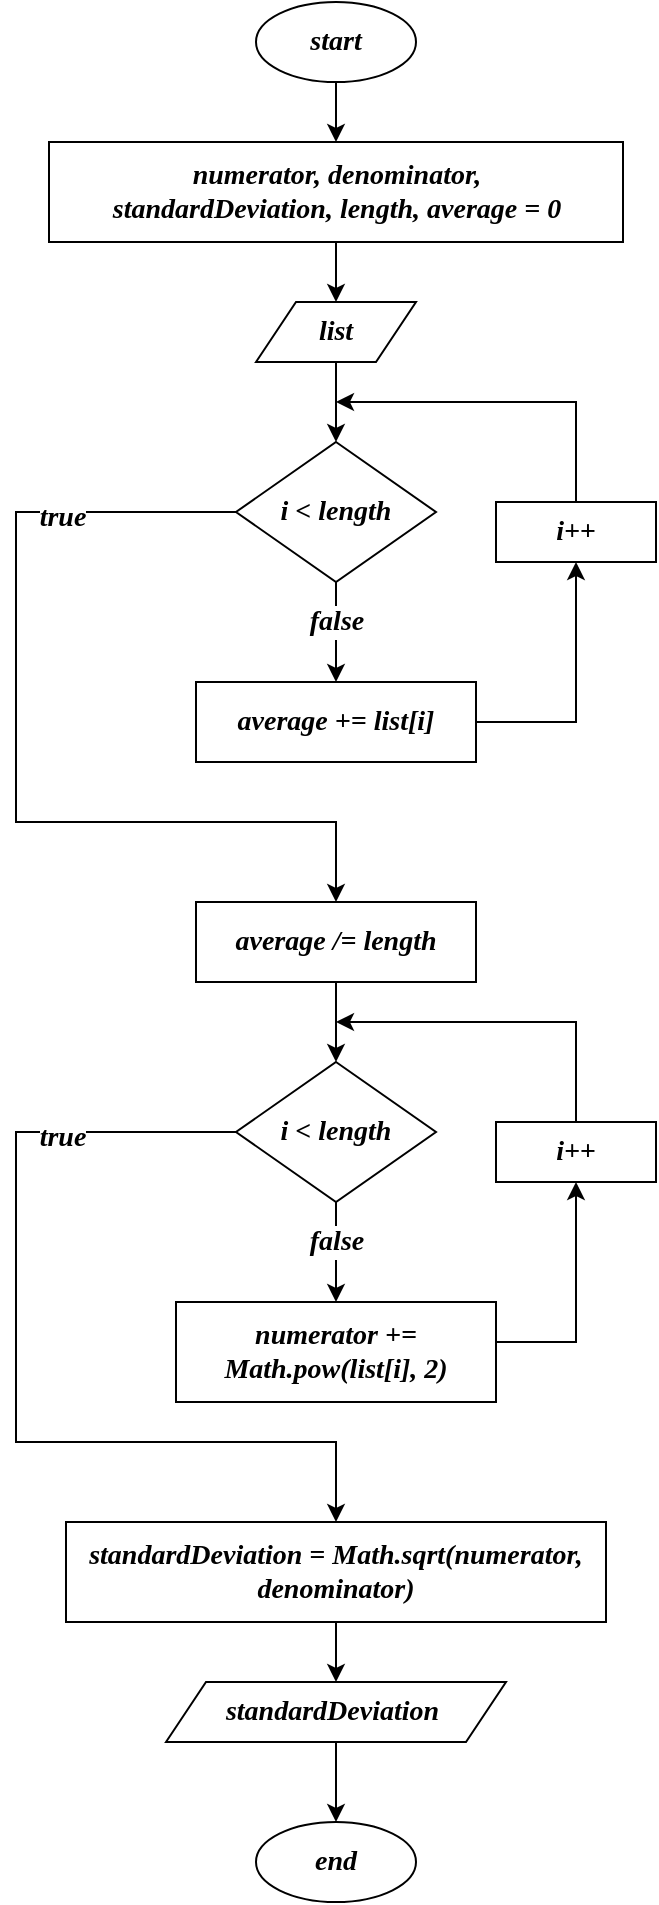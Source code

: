 <mxfile>
    <diagram name="Page-1" id="xVLw18DPkMsPsuT4K9rr">
        <mxGraphModel dx="1377" dy="661" grid="1" gridSize="10" guides="1" tooltips="1" connect="1" arrows="1" fold="1" page="1" pageScale="1" pageWidth="850" pageHeight="1100" math="0" shadow="0">
            <root>
                <mxCell id="0"/>
                <mxCell id="1" parent="0"/>
                <mxCell id="ByQCunngg3evoolBHLiS-3" value="" style="edgeStyle=orthogonalEdgeStyle;rounded=0;orthogonalLoop=1;jettySize=auto;html=1;" parent="1" source="ByQCunngg3evoolBHLiS-1" target="ByQCunngg3evoolBHLiS-2" edge="1">
                    <mxGeometry relative="1" as="geometry"/>
                </mxCell>
                <mxCell id="ByQCunngg3evoolBHLiS-1" value="start" style="ellipse;whiteSpace=wrap;html=1;fontStyle=3;fontFamily=Comic Sans MS;fontSize=14;" parent="1" vertex="1">
                    <mxGeometry x="207" y="30" width="80" height="40" as="geometry"/>
                </mxCell>
                <mxCell id="ByQCunngg3evoolBHLiS-7" value="" style="edgeStyle=orthogonalEdgeStyle;rounded=0;orthogonalLoop=1;jettySize=auto;html=1;" parent="1" source="ByQCunngg3evoolBHLiS-2" target="ByQCunngg3evoolBHLiS-6" edge="1">
                    <mxGeometry relative="1" as="geometry"/>
                </mxCell>
                <mxCell id="ByQCunngg3evoolBHLiS-2" value="numerator, denominator,&lt;br&gt;standardDeviation, length, average = 0" style="whiteSpace=wrap;html=1;fontSize=14;fontFamily=Comic Sans MS;fontStyle=3;" parent="1" vertex="1">
                    <mxGeometry x="103.5" y="100" width="287" height="50" as="geometry"/>
                </mxCell>
                <mxCell id="ByQCunngg3evoolBHLiS-9" value="" style="edgeStyle=orthogonalEdgeStyle;rounded=0;orthogonalLoop=1;jettySize=auto;html=1;" parent="1" source="ByQCunngg3evoolBHLiS-6" target="ByQCunngg3evoolBHLiS-8" edge="1">
                    <mxGeometry relative="1" as="geometry"/>
                </mxCell>
                <mxCell id="ByQCunngg3evoolBHLiS-6" value="list" style="shape=parallelogram;perimeter=parallelogramPerimeter;whiteSpace=wrap;html=1;fixedSize=1;fontSize=14;fontFamily=Comic Sans MS;fontStyle=3;" parent="1" vertex="1">
                    <mxGeometry x="207" y="180" width="80" height="30" as="geometry"/>
                </mxCell>
                <mxCell id="ByQCunngg3evoolBHLiS-10" style="edgeStyle=orthogonalEdgeStyle;rounded=0;orthogonalLoop=1;jettySize=auto;html=1;" parent="1" source="ByQCunngg3evoolBHLiS-8" edge="1">
                    <mxGeometry relative="1" as="geometry">
                        <mxPoint x="247" y="480" as="targetPoint"/>
                        <Array as="points">
                            <mxPoint x="87" y="285"/>
                            <mxPoint x="87" y="440"/>
                            <mxPoint x="247" y="440"/>
                        </Array>
                    </mxGeometry>
                </mxCell>
                <mxCell id="ByQCunngg3evoolBHLiS-11" value="&lt;b&gt;&lt;i&gt;&lt;font style=&quot;font-size: 14px;&quot; face=&quot;Comic Sans MS&quot;&gt;true&lt;/font&gt;&lt;/i&gt;&lt;/b&gt;" style="edgeLabel;html=1;align=center;verticalAlign=middle;resizable=0;points=[];" parent="ByQCunngg3evoolBHLiS-10" vertex="1" connectable="0">
                    <mxGeometry x="-0.623" y="3" relative="1" as="geometry">
                        <mxPoint as="offset"/>
                    </mxGeometry>
                </mxCell>
                <mxCell id="ByQCunngg3evoolBHLiS-13" value="" style="edgeStyle=orthogonalEdgeStyle;rounded=0;orthogonalLoop=1;jettySize=auto;html=1;" parent="1" source="ByQCunngg3evoolBHLiS-8" target="ByQCunngg3evoolBHLiS-12" edge="1">
                    <mxGeometry relative="1" as="geometry"/>
                </mxCell>
                <mxCell id="ByQCunngg3evoolBHLiS-14" value="&lt;b&gt;&lt;i&gt;&lt;font style=&quot;font-size: 14px;&quot; face=&quot;Comic Sans MS&quot;&gt;false&lt;/font&gt;&lt;/i&gt;&lt;/b&gt;" style="edgeLabel;html=1;align=center;verticalAlign=middle;resizable=0;points=[];" parent="ByQCunngg3evoolBHLiS-13" vertex="1" connectable="0">
                    <mxGeometry x="-0.2" y="1" relative="1" as="geometry">
                        <mxPoint x="-1" as="offset"/>
                    </mxGeometry>
                </mxCell>
                <mxCell id="ByQCunngg3evoolBHLiS-8" value="i &amp;lt; length" style="rhombus;whiteSpace=wrap;html=1;fontSize=14;fontFamily=Comic Sans MS;fontStyle=3;" parent="1" vertex="1">
                    <mxGeometry x="197" y="250" width="100" height="70" as="geometry"/>
                </mxCell>
                <mxCell id="ByQCunngg3evoolBHLiS-16" value="" style="edgeStyle=orthogonalEdgeStyle;rounded=0;orthogonalLoop=1;jettySize=auto;html=1;" parent="1" source="ByQCunngg3evoolBHLiS-12" target="ByQCunngg3evoolBHLiS-15" edge="1">
                    <mxGeometry relative="1" as="geometry"/>
                </mxCell>
                <mxCell id="ByQCunngg3evoolBHLiS-12" value="average += list[i]" style="whiteSpace=wrap;html=1;fontSize=14;fontFamily=Comic Sans MS;fontStyle=3;" parent="1" vertex="1">
                    <mxGeometry x="177" y="370" width="140" height="40" as="geometry"/>
                </mxCell>
                <mxCell id="ByQCunngg3evoolBHLiS-17" style="edgeStyle=orthogonalEdgeStyle;rounded=0;orthogonalLoop=1;jettySize=auto;html=1;" parent="1" source="ByQCunngg3evoolBHLiS-15" edge="1">
                    <mxGeometry relative="1" as="geometry">
                        <mxPoint x="247" y="230" as="targetPoint"/>
                        <Array as="points">
                            <mxPoint x="367" y="230"/>
                        </Array>
                    </mxGeometry>
                </mxCell>
                <mxCell id="ByQCunngg3evoolBHLiS-15" value="i++" style="whiteSpace=wrap;html=1;fontSize=14;fontFamily=Comic Sans MS;fontStyle=3;" parent="1" vertex="1">
                    <mxGeometry x="327" y="280" width="80" height="30" as="geometry"/>
                </mxCell>
                <mxCell id="ByQCunngg3evoolBHLiS-18" style="edgeStyle=orthogonalEdgeStyle;rounded=0;orthogonalLoop=1;jettySize=auto;html=1;" parent="1" source="ByQCunngg3evoolBHLiS-22" edge="1">
                    <mxGeometry relative="1" as="geometry">
                        <mxPoint x="247" y="790" as="targetPoint"/>
                        <Array as="points">
                            <mxPoint x="87" y="595"/>
                            <mxPoint x="87" y="750"/>
                            <mxPoint x="247" y="750"/>
                        </Array>
                    </mxGeometry>
                </mxCell>
                <mxCell id="ByQCunngg3evoolBHLiS-19" value="&lt;b&gt;&lt;i&gt;&lt;font style=&quot;font-size: 14px;&quot; face=&quot;Comic Sans MS&quot;&gt;true&lt;/font&gt;&lt;/i&gt;&lt;/b&gt;" style="edgeLabel;html=1;align=center;verticalAlign=middle;resizable=0;points=[];" parent="ByQCunngg3evoolBHLiS-18" vertex="1" connectable="0">
                    <mxGeometry x="-0.623" y="3" relative="1" as="geometry">
                        <mxPoint as="offset"/>
                    </mxGeometry>
                </mxCell>
                <mxCell id="ByQCunngg3evoolBHLiS-20" value="" style="edgeStyle=orthogonalEdgeStyle;rounded=0;orthogonalLoop=1;jettySize=auto;html=1;" parent="1" source="ByQCunngg3evoolBHLiS-22" target="ByQCunngg3evoolBHLiS-24" edge="1">
                    <mxGeometry relative="1" as="geometry"/>
                </mxCell>
                <mxCell id="ByQCunngg3evoolBHLiS-21" value="&lt;b&gt;&lt;i&gt;&lt;font style=&quot;font-size: 14px;&quot; face=&quot;Comic Sans MS&quot;&gt;false&lt;/font&gt;&lt;/i&gt;&lt;/b&gt;" style="edgeLabel;html=1;align=center;verticalAlign=middle;resizable=0;points=[];" parent="ByQCunngg3evoolBHLiS-20" vertex="1" connectable="0">
                    <mxGeometry x="-0.2" y="1" relative="1" as="geometry">
                        <mxPoint x="-1" as="offset"/>
                    </mxGeometry>
                </mxCell>
                <mxCell id="ByQCunngg3evoolBHLiS-22" value="i &amp;lt; length" style="rhombus;whiteSpace=wrap;html=1;fontSize=14;fontFamily=Comic Sans MS;fontStyle=3;" parent="1" vertex="1">
                    <mxGeometry x="197" y="560" width="100" height="70" as="geometry"/>
                </mxCell>
                <mxCell id="ByQCunngg3evoolBHLiS-23" value="" style="edgeStyle=orthogonalEdgeStyle;rounded=0;orthogonalLoop=1;jettySize=auto;html=1;" parent="1" source="ByQCunngg3evoolBHLiS-24" target="ByQCunngg3evoolBHLiS-26" edge="1">
                    <mxGeometry relative="1" as="geometry">
                        <Array as="points">
                            <mxPoint x="367" y="700"/>
                        </Array>
                    </mxGeometry>
                </mxCell>
                <mxCell id="ByQCunngg3evoolBHLiS-24" value="numerator += Math.pow(list[i], 2)" style="whiteSpace=wrap;html=1;fontSize=14;fontFamily=Comic Sans MS;fontStyle=3;" parent="1" vertex="1">
                    <mxGeometry x="167" y="680" width="160" height="50" as="geometry"/>
                </mxCell>
                <mxCell id="ByQCunngg3evoolBHLiS-25" style="edgeStyle=orthogonalEdgeStyle;rounded=0;orthogonalLoop=1;jettySize=auto;html=1;" parent="1" source="ByQCunngg3evoolBHLiS-26" edge="1">
                    <mxGeometry relative="1" as="geometry">
                        <mxPoint x="247" y="540" as="targetPoint"/>
                        <Array as="points">
                            <mxPoint x="367" y="540"/>
                        </Array>
                    </mxGeometry>
                </mxCell>
                <mxCell id="ByQCunngg3evoolBHLiS-26" value="i++" style="whiteSpace=wrap;html=1;fontSize=14;fontFamily=Comic Sans MS;fontStyle=3;" parent="1" vertex="1">
                    <mxGeometry x="327" y="590" width="80" height="30" as="geometry"/>
                </mxCell>
                <mxCell id="ByQCunngg3evoolBHLiS-28" value="" style="edgeStyle=orthogonalEdgeStyle;rounded=0;orthogonalLoop=1;jettySize=auto;html=1;" parent="1" source="ByQCunngg3evoolBHLiS-27" target="ByQCunngg3evoolBHLiS-22" edge="1">
                    <mxGeometry relative="1" as="geometry"/>
                </mxCell>
                <mxCell id="ByQCunngg3evoolBHLiS-27" value="average /= length" style="whiteSpace=wrap;html=1;fontSize=14;fontFamily=Comic Sans MS;fontStyle=3;" parent="1" vertex="1">
                    <mxGeometry x="177" y="480" width="140" height="40" as="geometry"/>
                </mxCell>
                <mxCell id="ByQCunngg3evoolBHLiS-31" value="" style="edgeStyle=orthogonalEdgeStyle;rounded=0;orthogonalLoop=1;jettySize=auto;html=1;entryX=0.5;entryY=0;entryDx=0;entryDy=0;" parent="1" source="ByQCunngg3evoolBHLiS-29" target="ByQCunngg3evoolBHLiS-33" edge="1">
                    <mxGeometry relative="1" as="geometry">
                        <mxPoint x="237" y="880" as="targetPoint"/>
                    </mxGeometry>
                </mxCell>
                <mxCell id="ByQCunngg3evoolBHLiS-29" value="standardDeviation = Math.sqrt(numerator, denominator)" style="whiteSpace=wrap;html=1;fontSize=14;fontFamily=Comic Sans MS;fontStyle=3;" parent="1" vertex="1">
                    <mxGeometry x="112" y="790" width="270" height="50" as="geometry"/>
                </mxCell>
                <mxCell id="ByQCunngg3evoolBHLiS-35" value="" style="edgeStyle=orthogonalEdgeStyle;rounded=0;orthogonalLoop=1;jettySize=auto;html=1;" parent="1" source="ByQCunngg3evoolBHLiS-33" target="ByQCunngg3evoolBHLiS-34" edge="1">
                    <mxGeometry relative="1" as="geometry"/>
                </mxCell>
                <mxCell id="ByQCunngg3evoolBHLiS-33" value="standardDeviation&amp;nbsp;" style="shape=parallelogram;perimeter=parallelogramPerimeter;whiteSpace=wrap;html=1;fixedSize=1;fontSize=14;fontFamily=Comic Sans MS;fontStyle=3;" parent="1" vertex="1">
                    <mxGeometry x="162" y="870" width="170" height="30" as="geometry"/>
                </mxCell>
                <mxCell id="ByQCunngg3evoolBHLiS-34" value="end" style="ellipse;whiteSpace=wrap;html=1;fontStyle=3;fontFamily=Comic Sans MS;fontSize=14;" parent="1" vertex="1">
                    <mxGeometry x="207" y="940" width="80" height="40" as="geometry"/>
                </mxCell>
            </root>
        </mxGraphModel>
    </diagram>
</mxfile>